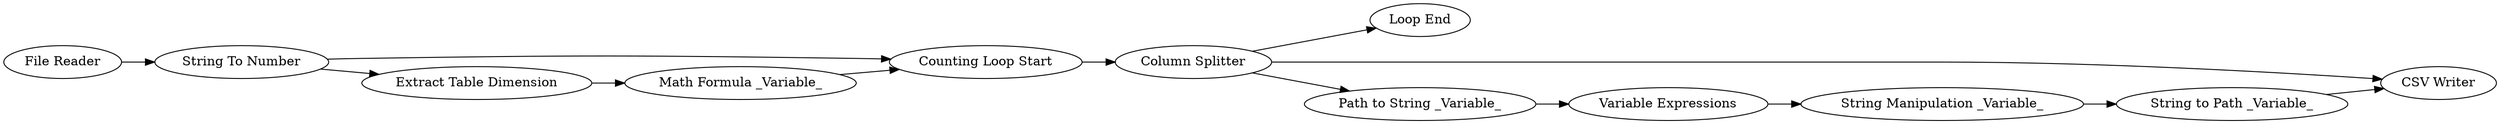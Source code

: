 digraph {
	"-4777228819164178471_10" [label="Loop End"]
	"-4777228819164178471_15" [label="String to Path _Variable_"]
	"-4777228819164178471_9" [label="Math Formula _Variable_"]
	"-4777228819164178471_11" [label="Counting Loop Start"]
	"-4777228819164178471_8" [label="Extract Table Dimension"]
	"-4777228819164178471_1" [label="File Reader"]
	"-4777228819164178471_3" [label="String To Number"]
	"-4777228819164178471_4" [label="CSV Writer"]
	"-4777228819164178471_2" [label="Column Splitter"]
	"-4777228819164178471_14" [label="String Manipulation _Variable_"]
	"-4777228819164178471_17" [label="Variable Expressions"]
	"-4777228819164178471_13" [label="Path to String _Variable_"]
	"-4777228819164178471_1" -> "-4777228819164178471_3"
	"-4777228819164178471_9" -> "-4777228819164178471_11"
	"-4777228819164178471_3" -> "-4777228819164178471_8"
	"-4777228819164178471_14" -> "-4777228819164178471_15"
	"-4777228819164178471_8" -> "-4777228819164178471_9"
	"-4777228819164178471_3" -> "-4777228819164178471_11"
	"-4777228819164178471_11" -> "-4777228819164178471_2"
	"-4777228819164178471_2" -> "-4777228819164178471_13"
	"-4777228819164178471_2" -> "-4777228819164178471_10"
	"-4777228819164178471_13" -> "-4777228819164178471_17"
	"-4777228819164178471_2" -> "-4777228819164178471_4"
	"-4777228819164178471_15" -> "-4777228819164178471_4"
	"-4777228819164178471_17" -> "-4777228819164178471_14"
	rankdir=LR
}
